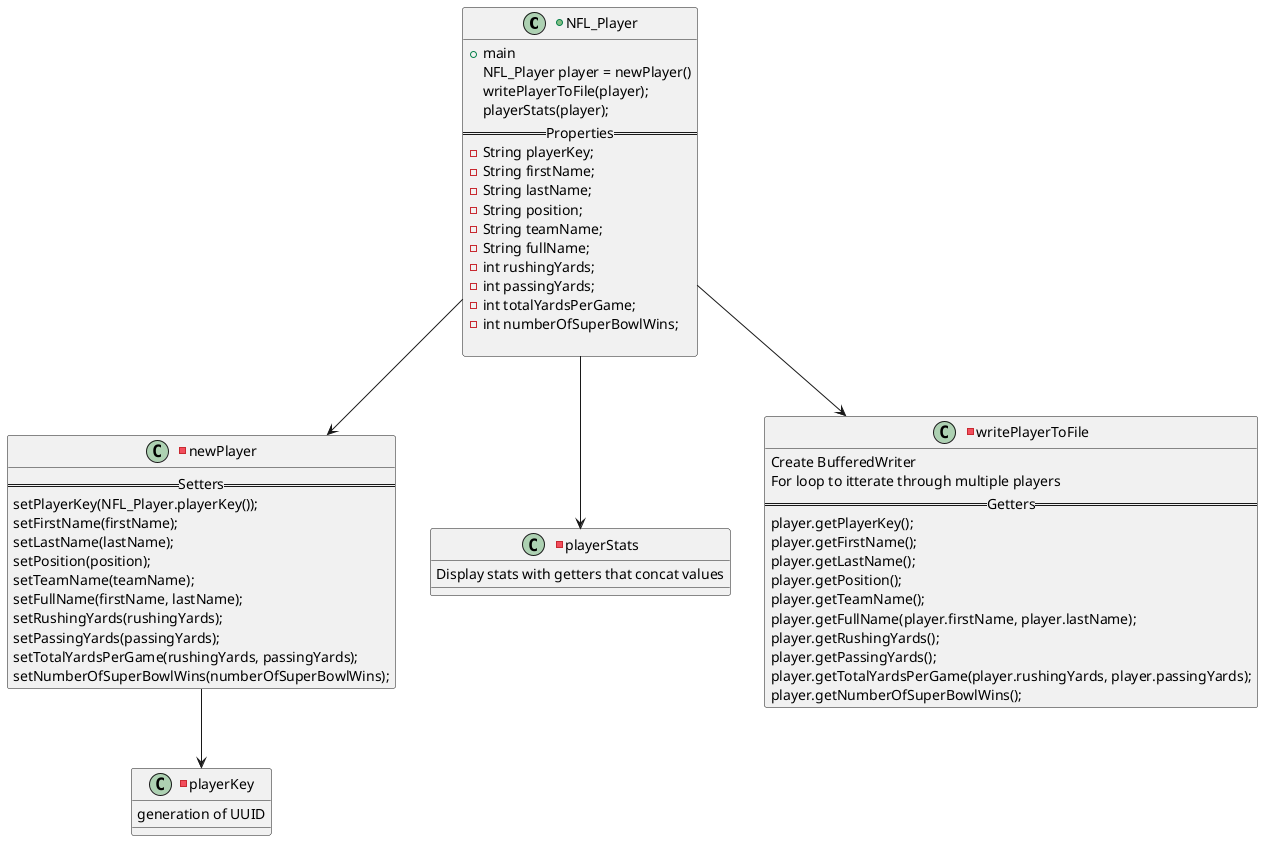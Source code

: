 
/**
 * All work is created by Matt Sievers on 01-22-2019 for use in CST-105
 */

@startuml

+class NFL_Player {
+main
NFL_Player player = newPlayer()
writePlayerToFile(player);
playerStats(player);
==Properties==
-String playerKey;
-String firstName;
-String lastName;
-String position;
-String teamName;
-String fullName;
-int rushingYards;
-int passingYards;
-int totalYardsPerGame;
-int numberOfSuperBowlWins;

}

-class newPlayer{
==Setters==
setPlayerKey(NFL_Player.playerKey());
setFirstName(firstName);
setLastName(lastName);
setPosition(position);
setTeamName(teamName);
setFullName(firstName, lastName);
setRushingYards(rushingYards);
setPassingYards(passingYards);
setTotalYardsPerGame(rushingYards, passingYards);
setNumberOfSuperBowlWins(numberOfSuperBowlWins);
}

-class playerKey{
generation of UUID
}

-class playerStats{
Display stats with getters that concat values
}

-class writePlayerToFile{
Create BufferedWriter
For loop to itterate through multiple players
==Getters==
player.getPlayerKey();
player.getFirstName();
player.getLastName();
player.getPosition();
player.getTeamName();
player.getFullName(player.firstName, player.lastName);
player.getRushingYards();
player.getPassingYards();
player.getTotalYardsPerGame(player.rushingYards, player.passingYards);
player.getNumberOfSuperBowlWins();
}


NFL_Player --> newPlayer
newPlayer --> playerKey
NFL_Player --> playerStats
NFL_Player --> writePlayerToFile

@enduml



